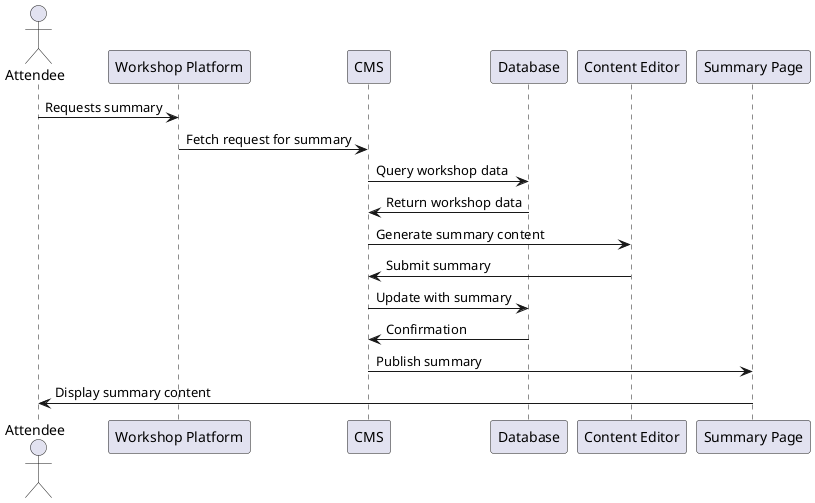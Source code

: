 @startuml
actor Attendee
participant "Workshop Platform" as WP
participant "CMS" as CMS
participant "Database" as DB
participant "Content Editor" as CE
participant "Summary Page" as SP

Attendee -> WP: Requests summary
WP -> CMS: Fetch request for summary
CMS -> DB: Query workshop data
DB -> CMS: Return workshop data
CMS -> CE: Generate summary content
CE -> CMS: Submit summary
CMS -> DB: Update with summary
DB -> CMS: Confirmation
CMS -> SP: Publish summary
SP -> Attendee: Display summary content
@enduml
